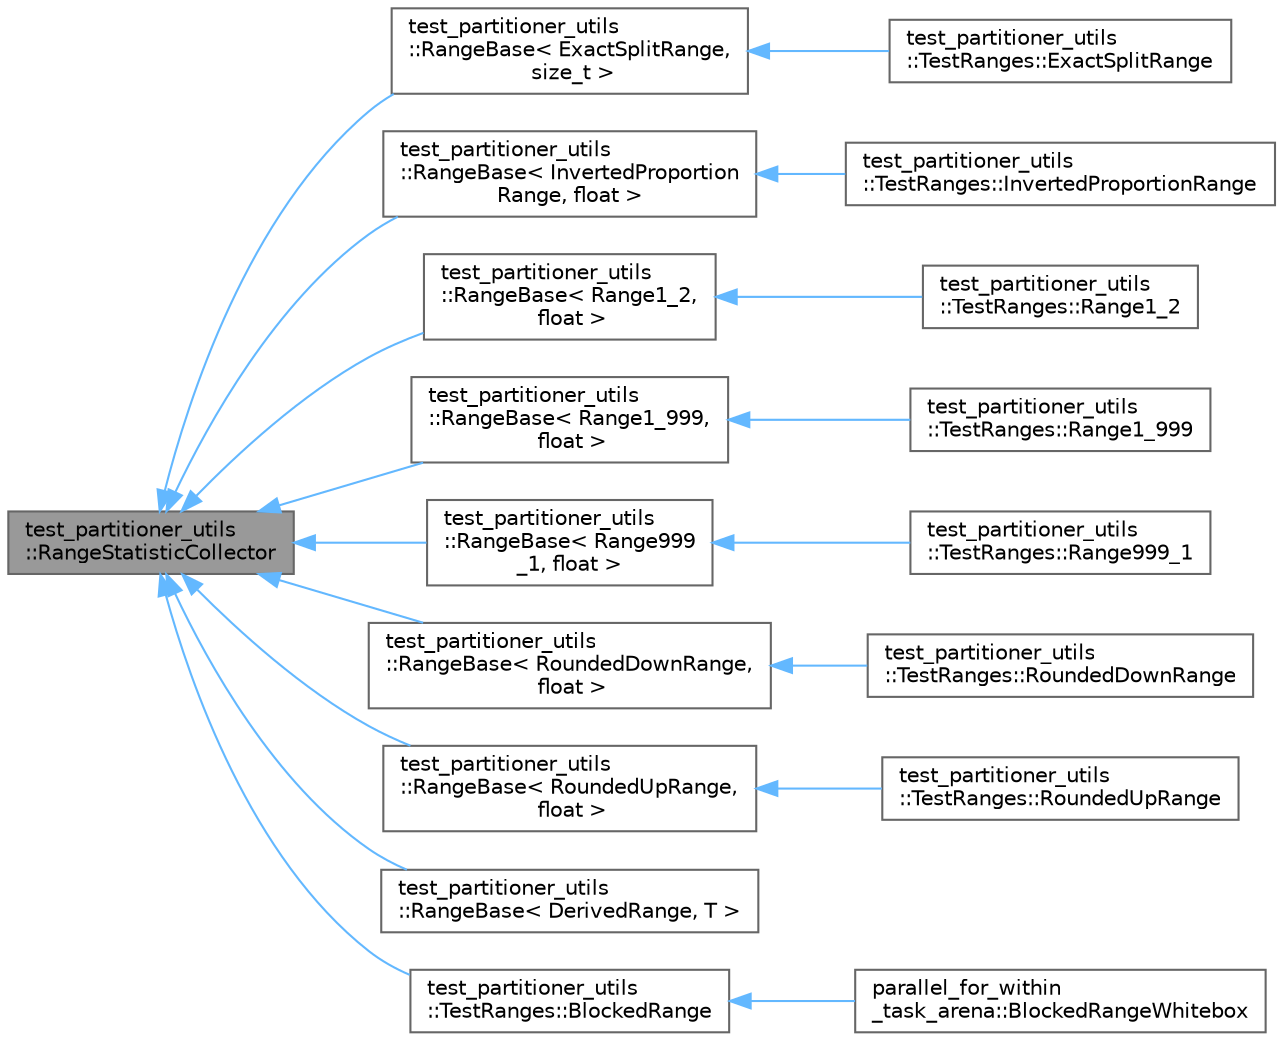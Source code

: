 digraph "test_partitioner_utils::RangeStatisticCollector"
{
 // LATEX_PDF_SIZE
  bgcolor="transparent";
  edge [fontname=Helvetica,fontsize=10,labelfontname=Helvetica,labelfontsize=10];
  node [fontname=Helvetica,fontsize=10,shape=box,height=0.2,width=0.4];
  rankdir="LR";
  Node1 [id="Node000001",label="test_partitioner_utils\l::RangeStatisticCollector",height=0.2,width=0.4,color="gray40", fillcolor="grey60", style="filled", fontcolor="black",tooltip=" "];
  Node1 -> Node2 [id="edge1_Node000001_Node000002",dir="back",color="steelblue1",style="solid",tooltip=" "];
  Node2 [id="Node000002",label="test_partitioner_utils\l::RangeBase\< ExactSplitRange,\l size_t \>",height=0.2,width=0.4,color="gray40", fillcolor="white", style="filled",URL="$classtest__partitioner__utils_1_1_range_base.html",tooltip=" "];
  Node2 -> Node3 [id="edge2_Node000002_Node000003",dir="back",color="steelblue1",style="solid",tooltip=" "];
  Node3 [id="Node000003",label="test_partitioner_utils\l::TestRanges::ExactSplitRange",height=0.2,width=0.4,color="gray40", fillcolor="white", style="filled",URL="$classtest__partitioner__utils_1_1_test_ranges_1_1_exact_split_range.html",tooltip=" "];
  Node1 -> Node4 [id="edge3_Node000001_Node000004",dir="back",color="steelblue1",style="solid",tooltip=" "];
  Node4 [id="Node000004",label="test_partitioner_utils\l::RangeBase\< InvertedProportion\lRange, float \>",height=0.2,width=0.4,color="gray40", fillcolor="white", style="filled",URL="$classtest__partitioner__utils_1_1_range_base.html",tooltip=" "];
  Node4 -> Node5 [id="edge4_Node000004_Node000005",dir="back",color="steelblue1",style="solid",tooltip=" "];
  Node5 [id="Node000005",label="test_partitioner_utils\l::TestRanges::InvertedProportionRange",height=0.2,width=0.4,color="gray40", fillcolor="white", style="filled",URL="$classtest__partitioner__utils_1_1_test_ranges_1_1_inverted_proportion_range.html",tooltip=" "];
  Node1 -> Node6 [id="edge5_Node000001_Node000006",dir="back",color="steelblue1",style="solid",tooltip=" "];
  Node6 [id="Node000006",label="test_partitioner_utils\l::RangeBase\< Range1_2,\l float \>",height=0.2,width=0.4,color="gray40", fillcolor="white", style="filled",URL="$classtest__partitioner__utils_1_1_range_base.html",tooltip=" "];
  Node6 -> Node7 [id="edge6_Node000006_Node000007",dir="back",color="steelblue1",style="solid",tooltip=" "];
  Node7 [id="Node000007",label="test_partitioner_utils\l::TestRanges::Range1_2",height=0.2,width=0.4,color="gray40", fillcolor="white", style="filled",URL="$classtest__partitioner__utils_1_1_test_ranges_1_1_range1__2.html",tooltip=" "];
  Node1 -> Node8 [id="edge7_Node000001_Node000008",dir="back",color="steelblue1",style="solid",tooltip=" "];
  Node8 [id="Node000008",label="test_partitioner_utils\l::RangeBase\< Range1_999,\l float \>",height=0.2,width=0.4,color="gray40", fillcolor="white", style="filled",URL="$classtest__partitioner__utils_1_1_range_base.html",tooltip=" "];
  Node8 -> Node9 [id="edge8_Node000008_Node000009",dir="back",color="steelblue1",style="solid",tooltip=" "];
  Node9 [id="Node000009",label="test_partitioner_utils\l::TestRanges::Range1_999",height=0.2,width=0.4,color="gray40", fillcolor="white", style="filled",URL="$classtest__partitioner__utils_1_1_test_ranges_1_1_range1__999.html",tooltip=" "];
  Node1 -> Node10 [id="edge9_Node000001_Node000010",dir="back",color="steelblue1",style="solid",tooltip=" "];
  Node10 [id="Node000010",label="test_partitioner_utils\l::RangeBase\< Range999\l_1, float \>",height=0.2,width=0.4,color="gray40", fillcolor="white", style="filled",URL="$classtest__partitioner__utils_1_1_range_base.html",tooltip=" "];
  Node10 -> Node11 [id="edge10_Node000010_Node000011",dir="back",color="steelblue1",style="solid",tooltip=" "];
  Node11 [id="Node000011",label="test_partitioner_utils\l::TestRanges::Range999_1",height=0.2,width=0.4,color="gray40", fillcolor="white", style="filled",URL="$classtest__partitioner__utils_1_1_test_ranges_1_1_range999__1.html",tooltip=" "];
  Node1 -> Node12 [id="edge11_Node000001_Node000012",dir="back",color="steelblue1",style="solid",tooltip=" "];
  Node12 [id="Node000012",label="test_partitioner_utils\l::RangeBase\< RoundedDownRange,\l float \>",height=0.2,width=0.4,color="gray40", fillcolor="white", style="filled",URL="$classtest__partitioner__utils_1_1_range_base.html",tooltip=" "];
  Node12 -> Node13 [id="edge12_Node000012_Node000013",dir="back",color="steelblue1",style="solid",tooltip=" "];
  Node13 [id="Node000013",label="test_partitioner_utils\l::TestRanges::RoundedDownRange",height=0.2,width=0.4,color="gray40", fillcolor="white", style="filled",URL="$classtest__partitioner__utils_1_1_test_ranges_1_1_rounded_down_range.html",tooltip=" "];
  Node1 -> Node14 [id="edge13_Node000001_Node000014",dir="back",color="steelblue1",style="solid",tooltip=" "];
  Node14 [id="Node000014",label="test_partitioner_utils\l::RangeBase\< RoundedUpRange,\l float \>",height=0.2,width=0.4,color="gray40", fillcolor="white", style="filled",URL="$classtest__partitioner__utils_1_1_range_base.html",tooltip=" "];
  Node14 -> Node15 [id="edge14_Node000014_Node000015",dir="back",color="steelblue1",style="solid",tooltip=" "];
  Node15 [id="Node000015",label="test_partitioner_utils\l::TestRanges::RoundedUpRange",height=0.2,width=0.4,color="gray40", fillcolor="white", style="filled",URL="$classtest__partitioner__utils_1_1_test_ranges_1_1_rounded_up_range.html",tooltip=" "];
  Node1 -> Node16 [id="edge15_Node000001_Node000016",dir="back",color="steelblue1",style="solid",tooltip=" "];
  Node16 [id="Node000016",label="test_partitioner_utils\l::RangeBase\< DerivedRange, T \>",height=0.2,width=0.4,color="gray40", fillcolor="white", style="filled",URL="$classtest__partitioner__utils_1_1_range_base.html",tooltip=" "];
  Node1 -> Node17 [id="edge16_Node000001_Node000017",dir="back",color="steelblue1",style="solid",tooltip=" "];
  Node17 [id="Node000017",label="test_partitioner_utils\l::TestRanges::BlockedRange",height=0.2,width=0.4,color="gray40", fillcolor="white", style="filled",URL="$classtest__partitioner__utils_1_1_test_ranges_1_1_blocked_range.html",tooltip=" "];
  Node17 -> Node18 [id="edge17_Node000017_Node000018",dir="back",color="steelblue1",style="solid",tooltip=" "];
  Node18 [id="Node000018",label="parallel_for_within\l_task_arena::BlockedRangeWhitebox",height=0.2,width=0.4,color="gray40", fillcolor="white", style="filled",URL="$classparallel__for__within__task__arena_1_1_blocked_range_whitebox.html",tooltip=" "];
}
